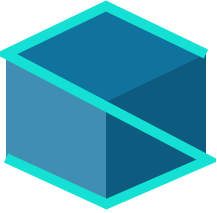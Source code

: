 <mxfile version="26.0.4">
  <diagram name="Page-1" id="akw3GWgQ6-tsoBRa1ojP">
    <mxGraphModel dx="482" dy="282" grid="1" gridSize="1" guides="1" tooltips="1" connect="1" arrows="1" fold="1" page="1" pageScale="1" pageWidth="850" pageHeight="1100" math="0" shadow="0">
      <root>
        <mxCell id="0" />
        <mxCell id="1" parent="0" />
        <mxCell id="EwwuYfh2Tp_XF_4PR4OY-29" value="" style="verticalLabelPosition=bottom;verticalAlign=top;html=1;shape=mxgraph.infographic.shadedCube;isoAngle=15;fillColor=#10739E;strokeColor=none;" vertex="1" parent="1">
          <mxGeometry x="313" y="167" width="100" height="100" as="geometry" />
        </mxCell>
        <mxCell id="EwwuYfh2Tp_XF_4PR4OY-31" value="" style="endArrow=none;html=1;rounded=0;fillColor=#eeeeee;strokeColor=light-dark(#14E1D4,#14E1D4);entryX=0;entryY=0;entryDx=100;entryDy=24.008;exitX=0;exitY=0;exitDx=0;exitDy=75.992;strokeWidth=5;exitPerimeter=0;entryPerimeter=0;" edge="1" parent="1" source="EwwuYfh2Tp_XF_4PR4OY-29" target="EwwuYfh2Tp_XF_4PR4OY-29">
          <mxGeometry width="50" height="50" relative="1" as="geometry">
            <mxPoint x="315" y="242.008" as="sourcePoint" />
            <mxPoint x="389.5" y="187.25" as="targetPoint" />
            <Array as="points">
              <mxPoint x="363.25" y="266" />
              <mxPoint x="414" y="244" />
              <mxPoint x="313" y="191" />
              <mxPoint x="363" y="167" />
            </Array>
          </mxGeometry>
        </mxCell>
      </root>
    </mxGraphModel>
  </diagram>
</mxfile>
